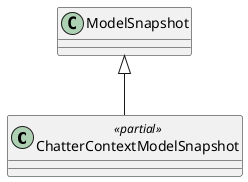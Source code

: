 @startuml
class ChatterContextModelSnapshot <<partial>> {
}
ModelSnapshot <|-- ChatterContextModelSnapshot
@enduml
